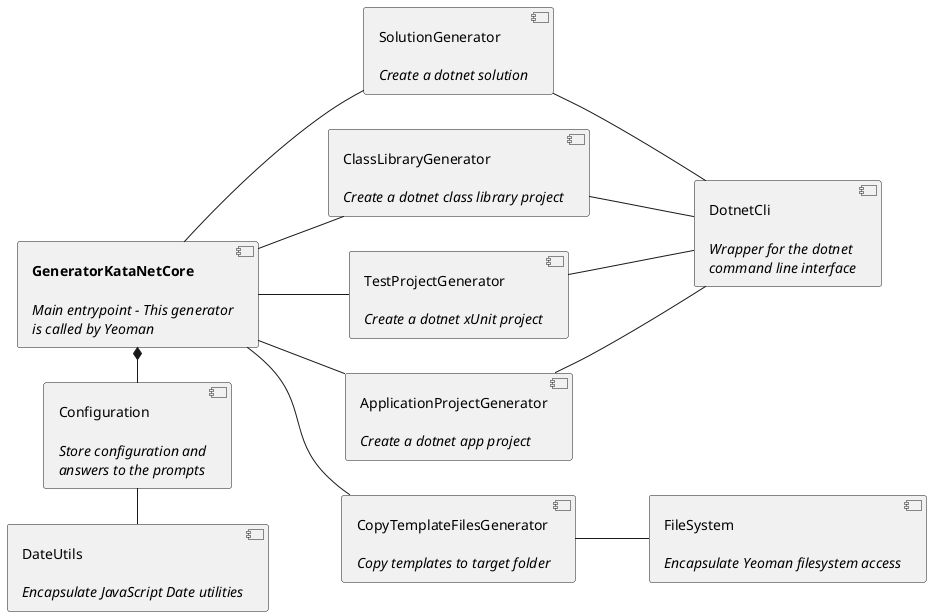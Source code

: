 @startuml
left to right direction

skinparam monochrome true
skinparam ComponentStyle uml2

[**GeneratorKataNetCore**\n\n//Main entrypoint - This generator//\n//is called by Yeoman//] as gen
[Configuration\n\n//Store configuration and//\n//answers to the prompts//] as config
[SolutionGenerator\n\n//Create a dotnet solution//] as solution
[ClassLibraryGenerator\n\n//Create a dotnet class library project//] as lib
[TestProjectGenerator\n\n//Create a dotnet xUnit project//] as unit
[ApplicationProjectGenerator\n\n//Create a dotnet app project//] as app
[CopyTemplateFilesGenerator\n\n//Copy templates to target folder//] as templates
[DotnetCli\n\n//Wrapper for the dotnet//\n//command line interface//] as dotnet

[FileSystem\n\n//Encapsulate Yeoman filesystem access//] as fs
[DateUtils\n\n//Encapsulate JavaScript Date utilities//] as date

gen *- config
gen -- solution
gen -- app
gen -- lib
gen -- unit
gen -- templates

templates -- fs
config -right- date

solution -- dotnet
app -- dotnet
lib -- dotnet
unit -- dotnet
@enduml

